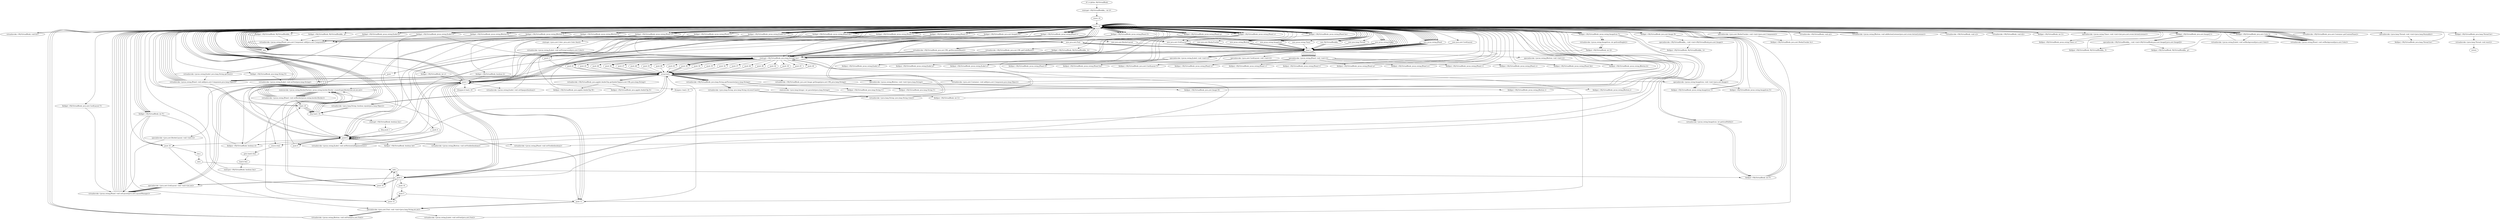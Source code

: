 digraph "" {
    "r0 := @this: MyVirtualBook"
    "staticget <MyVirtualBook$a_: int d>"
    "r0 := @this: MyVirtualBook"->"staticget <MyVirtualBook$a_: int d>";
    "store.i i0"
    "staticget <MyVirtualBook$a_: int d>"->"store.i i0";
    "load.r r0"
    "store.i i0"->"load.r r0";
    "virtualinvoke <MyVirtualBook: void b()>"
    "load.r r0"->"virtualinvoke <MyVirtualBook: void b()>";
    "virtualinvoke <MyVirtualBook: void b()>"->"load.r r0";
    "new javax.swing.JLabel"
    "load.r r0"->"new javax.swing.JLabel";
    "dup1.r"
    "new javax.swing.JLabel"->"dup1.r";
    "specialinvoke <javax.swing.JLabel: void <init>()>"
    "dup1.r"->"specialinvoke <javax.swing.JLabel: void <init>()>";
    "fieldput <MyVirtualBook: javax.swing.JLabel o>"
    "specialinvoke <javax.swing.JLabel: void <init>()>"->"fieldput <MyVirtualBook: javax.swing.JLabel o>";
    "fieldput <MyVirtualBook: javax.swing.JLabel o>"->"load.r r0";
    "fieldget <MyVirtualBook: javax.swing.JLabel o>"
    "load.r r0"->"fieldget <MyVirtualBook: javax.swing.JLabel o>";
    "push 4"
    "fieldget <MyVirtualBook: javax.swing.JLabel o>"->"push 4";
    "virtualinvoke <javax.swing.JLabel: void setHorizontalAlignment(int)>"
    "push 4"->"virtualinvoke <javax.swing.JLabel: void setHorizontalAlignment(int)>";
    "virtualinvoke <javax.swing.JLabel: void setHorizontalAlignment(int)>"->"load.r r0";
    "load.r r0"->"fieldget <MyVirtualBook: javax.swing.JLabel o>";
    "staticget <MyVirtualBook: java.lang.String[] bn>"
    "fieldget <MyVirtualBook: javax.swing.JLabel o>"->"staticget <MyVirtualBook: java.lang.String[] bn>";
    "push 33"
    "staticget <MyVirtualBook: java.lang.String[] bn>"->"push 33";
    "arrayread.r"
    "push 33"->"arrayread.r";
    "virtualinvoke <javax.swing.JLabel: void setText(java.lang.String)>"
    "arrayread.r"->"virtualinvoke <javax.swing.JLabel: void setText(java.lang.String)>";
    "virtualinvoke <javax.swing.JLabel: void setText(java.lang.String)>"->"load.r r0";
    "load.r r0"->"new javax.swing.JLabel";
    "new javax.swing.JLabel"->"dup1.r";
    "dup1.r"->"specialinvoke <javax.swing.JLabel: void <init>()>";
    "fieldput <MyVirtualBook: javax.swing.JLabel p>"
    "specialinvoke <javax.swing.JLabel: void <init>()>"->"fieldput <MyVirtualBook: javax.swing.JLabel p>";
    "fieldput <MyVirtualBook: javax.swing.JLabel p>"->"load.r r0";
    "fieldget <MyVirtualBook: javax.swing.JLabel p>"
    "load.r r0"->"fieldget <MyVirtualBook: javax.swing.JLabel p>";
    "fieldget <MyVirtualBook: javax.swing.JLabel p>"->"load.r r0";
    "fieldget <MyVirtualBook: java.lang.String O>"
    "load.r r0"->"fieldget <MyVirtualBook: java.lang.String O>";
    "fieldget <MyVirtualBook: java.lang.String O>"->"virtualinvoke <javax.swing.JLabel: void setText(java.lang.String)>";
    "virtualinvoke <javax.swing.JLabel: void setText(java.lang.String)>"->"load.r r0";
    "new javax.swing.JPanel"
    "load.r r0"->"new javax.swing.JPanel";
    "new javax.swing.JPanel"->"dup1.r";
    "specialinvoke <javax.swing.JPanel: void <init>()>"
    "dup1.r"->"specialinvoke <javax.swing.JPanel: void <init>()>";
    "fieldput <MyVirtualBook: javax.swing.JPanel Z>"
    "specialinvoke <javax.swing.JPanel: void <init>()>"->"fieldput <MyVirtualBook: javax.swing.JPanel Z>";
    "fieldput <MyVirtualBook: javax.swing.JPanel Z>"->"load.r r0";
    "new java.awt.CardLayout"
    "load.r r0"->"new java.awt.CardLayout";
    "new java.awt.CardLayout"->"dup1.r";
    "specialinvoke <java.awt.CardLayout: void <init>()>"
    "dup1.r"->"specialinvoke <java.awt.CardLayout: void <init>()>";
    "fieldput <MyVirtualBook: java.awt.CardLayout Y>"
    "specialinvoke <java.awt.CardLayout: void <init>()>"->"fieldput <MyVirtualBook: java.awt.CardLayout Y>";
    "fieldput <MyVirtualBook: java.awt.CardLayout Y>"->"load.r r0";
    "fieldget <MyVirtualBook: javax.swing.JPanel Z>"
    "load.r r0"->"fieldget <MyVirtualBook: javax.swing.JPanel Z>";
    "fieldget <MyVirtualBook: javax.swing.JPanel Z>"->"load.r r0";
    "fieldget <MyVirtualBook: java.awt.CardLayout Y>"
    "load.r r0"->"fieldget <MyVirtualBook: java.awt.CardLayout Y>";
    "virtualinvoke <javax.swing.JPanel: void setLayout(java.awt.LayoutManager)>"
    "fieldget <MyVirtualBook: java.awt.CardLayout Y>"->"virtualinvoke <javax.swing.JPanel: void setLayout(java.awt.LayoutManager)>";
    "virtualinvoke <javax.swing.JPanel: void setLayout(java.awt.LayoutManager)>"->"load.r r0";
    "load.r r0"->"new javax.swing.JPanel";
    "new javax.swing.JPanel"->"dup1.r";
    "dup1.r"->"specialinvoke <javax.swing.JPanel: void <init>()>";
    "fieldput <MyVirtualBook: javax.swing.JPanel ba>"
    "specialinvoke <javax.swing.JPanel: void <init>()>"->"fieldput <MyVirtualBook: javax.swing.JPanel ba>";
    "fieldput <MyVirtualBook: javax.swing.JPanel ba>"->"load.r r0";
    "fieldget <MyVirtualBook: javax.swing.JPanel ba>"
    "load.r r0"->"fieldget <MyVirtualBook: javax.swing.JPanel ba>";
    "new java.awt.GridLayout"
    "fieldget <MyVirtualBook: javax.swing.JPanel ba>"->"new java.awt.GridLayout";
    "new java.awt.GridLayout"->"dup1.r";
    "push 1"
    "dup1.r"->"push 1";
    "push 2"
    "push 1"->"push 2";
    "specialinvoke <java.awt.GridLayout: void <init>(int,int)>"
    "push 2"->"specialinvoke <java.awt.GridLayout: void <init>(int,int)>";
    "specialinvoke <java.awt.GridLayout: void <init>(int,int)>"->"virtualinvoke <javax.swing.JPanel: void setLayout(java.awt.LayoutManager)>";
    "virtualinvoke <javax.swing.JPanel: void setLayout(java.awt.LayoutManager)>"->"load.r r0";
    "load.r r0"->"fieldget <MyVirtualBook: javax.swing.JPanel ba>";
    "fieldget <MyVirtualBook: javax.swing.JPanel ba>"->"load.r r0";
    "load.r r0"->"fieldget <MyVirtualBook: javax.swing.JLabel o>";
    "virtualinvoke <javax.swing.JPanel: java.awt.Component add(java.awt.Component)>"
    "fieldget <MyVirtualBook: javax.swing.JLabel o>"->"virtualinvoke <javax.swing.JPanel: java.awt.Component add(java.awt.Component)>";
    "pop"
    "virtualinvoke <javax.swing.JPanel: java.awt.Component add(java.awt.Component)>"->"pop";
    "pop"->"load.r r0";
    "load.r r0"->"fieldget <MyVirtualBook: javax.swing.JPanel ba>";
    "fieldget <MyVirtualBook: javax.swing.JPanel ba>"->"load.r r0";
    "load.r r0"->"fieldget <MyVirtualBook: javax.swing.JLabel p>";
    "fieldget <MyVirtualBook: javax.swing.JLabel p>"->"virtualinvoke <javax.swing.JPanel: java.awt.Component add(java.awt.Component)>";
    "virtualinvoke <javax.swing.JPanel: java.awt.Component add(java.awt.Component)>"->"pop";
    "pop"->"load.r r0";
    "load.r r0"->"fieldget <MyVirtualBook: javax.swing.JPanel Z>";
    "fieldget <MyVirtualBook: javax.swing.JPanel Z>"->"load.r r0";
    "load.r r0"->"fieldget <MyVirtualBook: javax.swing.JPanel ba>";
    "fieldget <MyVirtualBook: javax.swing.JPanel ba>"->"load.r r0";
    "load.r r0"->"fieldget <MyVirtualBook: javax.swing.JLabel o>";
    "virtualinvoke <javax.swing.JLabel: java.lang.String getText()>"
    "fieldget <MyVirtualBook: javax.swing.JLabel o>"->"virtualinvoke <javax.swing.JLabel: java.lang.String getText()>";
    "virtualinvoke <javax.swing.JPanel: void add(java.awt.Component,java.lang.Object)>"
    "virtualinvoke <javax.swing.JLabel: java.lang.String getText()>"->"virtualinvoke <javax.swing.JPanel: void add(java.awt.Component,java.lang.Object)>";
    "virtualinvoke <javax.swing.JPanel: void add(java.awt.Component,java.lang.Object)>"->"load.r r0";
    "load.r r0"->"load.r r0";
    "load.r r0"->"load.r r0";
    "virtualinvoke <MyVirtualBook: java.net.URL getDocumentBase()>"
    "load.r r0"->"virtualinvoke <MyVirtualBook: java.net.URL getDocumentBase()>";
    "virtualinvoke <MyVirtualBook: java.net.URL getDocumentBase()>"->"staticget <MyVirtualBook: java.lang.String[] bn>";
    "push 49"
    "staticget <MyVirtualBook: java.lang.String[] bn>"->"push 49";
    "push 49"->"arrayread.r";
    "virtualinvoke <MyVirtualBook: java.applet.AudioClip getAudioClip(java.net.URL,java.lang.String)>"
    "arrayread.r"->"virtualinvoke <MyVirtualBook: java.applet.AudioClip getAudioClip(java.net.URL,java.lang.String)>";
    "fieldput <MyVirtualBook: java.applet.AudioClip W>"
    "virtualinvoke <MyVirtualBook: java.applet.AudioClip getAudioClip(java.net.URL,java.lang.String)>"->"fieldput <MyVirtualBook: java.applet.AudioClip W>";
    "fieldput <MyVirtualBook: java.applet.AudioClip W>"->"load.r r0";
    "load.r r0"->"load.r r0";
    "load.r r0"->"load.r r0";
    "load.r r0"->"virtualinvoke <MyVirtualBook: java.net.URL getDocumentBase()>";
    "virtualinvoke <MyVirtualBook: java.net.URL getDocumentBase()>"->"staticget <MyVirtualBook: java.lang.String[] bn>";
    "push 43"
    "staticget <MyVirtualBook: java.lang.String[] bn>"->"push 43";
    "push 43"->"arrayread.r";
    "arrayread.r"->"virtualinvoke <MyVirtualBook: java.applet.AudioClip getAudioClip(java.net.URL,java.lang.String)>";
    "fieldput <MyVirtualBook: java.applet.AudioClip X>"
    "virtualinvoke <MyVirtualBook: java.applet.AudioClip getAudioClip(java.net.URL,java.lang.String)>"->"fieldput <MyVirtualBook: java.applet.AudioClip X>";
    "fieldput <MyVirtualBook: java.applet.AudioClip X>"->"load.r r0";
    "new java.awt.MediaTracker"
    "load.r r0"->"new java.awt.MediaTracker";
    "new java.awt.MediaTracker"->"dup1.r";
    "dup1.r"->"load.r r0";
    "specialinvoke <java.awt.MediaTracker: void <init>(java.awt.Component)>"
    "load.r r0"->"specialinvoke <java.awt.MediaTracker: void <init>(java.awt.Component)>";
    "fieldput <MyVirtualBook: java.awt.MediaTracker bc>"
    "specialinvoke <java.awt.MediaTracker: void <init>(java.awt.Component)>"->"fieldput <MyVirtualBook: java.awt.MediaTracker bc>";
    "fieldput <MyVirtualBook: java.awt.MediaTracker bc>"->"load.r r0";
    "virtualinvoke <MyVirtualBook: void a()>"
    "load.r r0"->"virtualinvoke <MyVirtualBook: void a()>";
    "virtualinvoke <MyVirtualBook: void a()>"->"load.r r0";
    "new javax.swing.JButton"
    "load.r r0"->"new javax.swing.JButton";
    "new javax.swing.JButton"->"dup1.r";
    "specialinvoke <javax.swing.JButton: void <init>()>"
    "dup1.r"->"specialinvoke <javax.swing.JButton: void <init>()>";
    "fieldput <MyVirtualBook: javax.swing.JButton k>"
    "specialinvoke <javax.swing.JButton: void <init>()>"->"fieldput <MyVirtualBook: javax.swing.JButton k>";
    "fieldput <MyVirtualBook: javax.swing.JButton k>"->"load.r r0";
    "fieldget <MyVirtualBook: javax.swing.JButton k>"
    "load.r r0"->"fieldget <MyVirtualBook: javax.swing.JButton k>";
    "new java.awt.Font"
    "fieldget <MyVirtualBook: javax.swing.JButton k>"->"new java.awt.Font";
    "new java.awt.Font"->"dup1.r";
    "dup1.r"->"staticget <MyVirtualBook: java.lang.String[] bn>";
    "push 39"
    "staticget <MyVirtualBook: java.lang.String[] bn>"->"push 39";
    "push 39"->"arrayread.r";
    "arrayread.r"->"push 1";
    "push 11"
    "push 1"->"push 11";
    "specialinvoke <java.awt.Font: void <init>(java.lang.String,int,int)>"
    "push 11"->"specialinvoke <java.awt.Font: void <init>(java.lang.String,int,int)>";
    "virtualinvoke <javax.swing.JButton: void setFont(java.awt.Font)>"
    "specialinvoke <java.awt.Font: void <init>(java.lang.String,int,int)>"->"virtualinvoke <javax.swing.JButton: void setFont(java.awt.Font)>";
    "virtualinvoke <javax.swing.JButton: void setFont(java.awt.Font)>"->"load.r r0";
    "load.r r0"->"fieldget <MyVirtualBook: javax.swing.JButton k>";
    "fieldget <MyVirtualBook: javax.swing.JButton k>"->"load.r r0";
    "virtualinvoke <javax.swing.JButton: void addActionListener(java.awt.event.ActionListener)>"
    "load.r r0"->"virtualinvoke <javax.swing.JButton: void addActionListener(java.awt.event.ActionListener)>";
    "virtualinvoke <javax.swing.JButton: void addActionListener(java.awt.event.ActionListener)>"->"load.r r0";
    "virtualinvoke <MyVirtualBook: void c()>"
    "load.r r0"->"virtualinvoke <MyVirtualBook: void c()>";
    "virtualinvoke <MyVirtualBook: void c()>"->"load.r r0";
    "virtualinvoke <MyVirtualBook: void d()>"
    "load.r r0"->"virtualinvoke <MyVirtualBook: void d()>";
    "virtualinvoke <MyVirtualBook: void d()>"->"load.r r0";
    "push 0"
    "load.r r0"->"push 0";
    "fieldput <MyVirtualBook: boolean bd>"
    "push 0"->"fieldput <MyVirtualBook: boolean bd>";
    "fieldput <MyVirtualBook: boolean bd>"->"load.r r0";
    "fieldget <MyVirtualBook: boolean b>"
    "load.r r0"->"fieldget <MyVirtualBook: boolean b>";
    "fieldget <MyVirtualBook: boolean b>"->"push 1";
    "ifcmpne.b load.r r0"
    "push 1"->"ifcmpne.b load.r r0";
    "ifcmpne.b load.r r0"->"load.r r0";
    "new javax.swing.ImageIcon"
    "load.r r0"->"new javax.swing.ImageIcon";
    "new javax.swing.ImageIcon"->"dup1.r";
    "dup1.r"->"load.r r0";
    "fieldget <MyVirtualBook: java.awt.Image[] H>"
    "load.r r0"->"fieldget <MyVirtualBook: java.awt.Image[] H>";
    "push 3"
    "fieldget <MyVirtualBook: java.awt.Image[] H>"->"push 3";
    "push 3"->"arrayread.r";
    "specialinvoke <javax.swing.ImageIcon: void <init>(java.awt.Image)>"
    "arrayread.r"->"specialinvoke <javax.swing.ImageIcon: void <init>(java.awt.Image)>";
    "fieldput <MyVirtualBook: javax.swing.ImageIcon T>"
    "specialinvoke <javax.swing.ImageIcon: void <init>(java.awt.Image)>"->"fieldput <MyVirtualBook: javax.swing.ImageIcon T>";
    "fieldput <MyVirtualBook: javax.swing.ImageIcon T>"->"load.r r0";
    "load.r r0"->"load.r r0";
    "fieldget <MyVirtualBook: javax.swing.ImageIcon T>"
    "load.r r0"->"fieldget <MyVirtualBook: javax.swing.ImageIcon T>";
    "virtualinvoke <javax.swing.ImageIcon: int getIconWidth()>"
    "fieldget <MyVirtualBook: javax.swing.ImageIcon T>"->"virtualinvoke <javax.swing.ImageIcon: int getIconWidth()>";
    "fieldput <MyVirtualBook: int P>"
    "virtualinvoke <javax.swing.ImageIcon: int getIconWidth()>"->"fieldput <MyVirtualBook: int P>";
    "fieldput <MyVirtualBook: int P>"->"load.r r0";
    "load.r r0"->"load.r r0";
    "load.r r0"->"fieldget <MyVirtualBook: javax.swing.ImageIcon T>";
    "virtualinvoke <javax.swing.ImageIcon: int getIconHeight()>"
    "fieldget <MyVirtualBook: javax.swing.ImageIcon T>"->"virtualinvoke <javax.swing.ImageIcon: int getIconHeight()>";
    "fieldput <MyVirtualBook: int Q>"
    "virtualinvoke <javax.swing.ImageIcon: int getIconHeight()>"->"fieldput <MyVirtualBook: int Q>";
    "load.i i0"
    "fieldput <MyVirtualBook: int Q>"->"load.i i0";
    "ifeq load.r r0"
    "load.i i0"->"ifeq load.r r0";
    "staticget <MyVirtualBook: boolean bm>"
    "ifeq load.r r0"->"staticget <MyVirtualBook: boolean bm>";
    "ifeq push 1"
    "staticget <MyVirtualBook: boolean bm>"->"ifeq push 1";
    "ifeq push 1"->"push 0";
    "store.b $z2"
    "push 0"->"store.b $z2";
    "goto load.b $z2"
    "store.b $z2"->"goto load.b $z2";
    "load.b $z2"
    "goto load.b $z2"->"load.b $z2";
    "staticput <MyVirtualBook: boolean bm>"
    "load.b $z2"->"staticput <MyVirtualBook: boolean bm>";
    "staticput <MyVirtualBook: boolean bm>"->"load.r r0";
    "load.r r0"->"new javax.swing.ImageIcon";
    "new javax.swing.ImageIcon"->"dup1.r";
    "dup1.r"->"load.r r0";
    "load.r r0"->"fieldget <MyVirtualBook: java.awt.Image[] H>";
    "fieldget <MyVirtualBook: java.awt.Image[] H>"->"push 1";
    "push 1"->"arrayread.r";
    "arrayread.r"->"specialinvoke <javax.swing.ImageIcon: void <init>(java.awt.Image)>";
    "specialinvoke <javax.swing.ImageIcon: void <init>(java.awt.Image)>"->"fieldput <MyVirtualBook: javax.swing.ImageIcon T>";
    "fieldput <MyVirtualBook: javax.swing.ImageIcon T>"->"load.r r0";
    "load.r r0"->"load.r r0";
    "load.r r0"->"fieldget <MyVirtualBook: javax.swing.ImageIcon T>";
    "fieldget <MyVirtualBook: javax.swing.ImageIcon T>"->"virtualinvoke <javax.swing.ImageIcon: int getIconWidth()>";
    "virtualinvoke <javax.swing.ImageIcon: int getIconWidth()>"->"fieldput <MyVirtualBook: int P>";
    "fieldput <MyVirtualBook: int P>"->"load.r r0";
    "load.r r0"->"load.r r0";
    "load.r r0"->"fieldget <MyVirtualBook: javax.swing.ImageIcon T>";
    "fieldget <MyVirtualBook: javax.swing.ImageIcon T>"->"virtualinvoke <javax.swing.ImageIcon: int getIconHeight()>";
    "virtualinvoke <javax.swing.ImageIcon: int getIconHeight()>"->"fieldput <MyVirtualBook: int Q>";
    "fieldput <MyVirtualBook: int Q>"->"load.r r0";
    "load.r r0"->"load.r r0";
    "fieldget <MyVirtualBook: int P>"
    "load.r r0"->"fieldget <MyVirtualBook: int P>";
    "push 10"
    "fieldget <MyVirtualBook: int P>"->"push 10";
    "push 10"->"load.r r0";
    "load.r r0"->"fieldget <MyVirtualBook: int P>";
    "fieldget <MyVirtualBook: int P>"->"push 10";
    "rem.i"
    "push 10"->"rem.i";
    "sub.i"
    "rem.i"->"sub.i";
    "add.i"
    "sub.i"->"add.i";
    "add.i"->"fieldput <MyVirtualBook: int P>";
    "fieldput <MyVirtualBook: int P>"->"load.r r0";
    "load.r r0"->"load.r r0";
    "load.r r0"->"load.r r0";
    "virtualinvoke <MyVirtualBook: java.net.URL getCodeBase()>"
    "load.r r0"->"virtualinvoke <MyVirtualBook: java.net.URL getCodeBase()>";
    "virtualinvoke <MyVirtualBook: java.net.URL getCodeBase()>"->"staticget <MyVirtualBook: java.lang.String[] bn>";
    "push 34"
    "staticget <MyVirtualBook: java.lang.String[] bn>"->"push 34";
    "push 34"->"arrayread.r";
    "virtualinvoke <MyVirtualBook: java.awt.Image getImage(java.net.URL,java.lang.String)>"
    "arrayread.r"->"virtualinvoke <MyVirtualBook: java.awt.Image getImage(java.net.URL,java.lang.String)>";
    "fieldput <MyVirtualBook: java.awt.Image R>"
    "virtualinvoke <MyVirtualBook: java.awt.Image getImage(java.net.URL,java.lang.String)>"->"fieldput <MyVirtualBook: java.awt.Image R>";
    "fieldput <MyVirtualBook: java.awt.Image R>"->"load.r r0";
    "load.r r0"->"new javax.swing.ImageIcon";
    "new javax.swing.ImageIcon"->"dup1.r";
    "dup1.r"->"load.r r0";
    "fieldget <MyVirtualBook: java.awt.Image R>"
    "load.r r0"->"fieldget <MyVirtualBook: java.awt.Image R>";
    "fieldget <MyVirtualBook: java.awt.Image R>"->"specialinvoke <javax.swing.ImageIcon: void <init>(java.awt.Image)>";
    "fieldput <MyVirtualBook: javax.swing.ImageIcon S>"
    "specialinvoke <javax.swing.ImageIcon: void <init>(java.awt.Image)>"->"fieldput <MyVirtualBook: javax.swing.ImageIcon S>";
    "fieldput <MyVirtualBook: javax.swing.ImageIcon S>"->"load.r r0";
    "load.r r0"->"load.r r0";
    "load.r r0"->"staticget <MyVirtualBook: java.lang.String[] bn>";
    "push 35"
    "staticget <MyVirtualBook: java.lang.String[] bn>"->"push 35";
    "push 35"->"arrayread.r";
    "virtualinvoke <MyVirtualBook: java.lang.String getParameter(java.lang.String)>"
    "arrayread.r"->"virtualinvoke <MyVirtualBook: java.lang.String getParameter(java.lang.String)>";
    "staticinvoke <java.lang.Integer: int parseInt(java.lang.String)>"
    "virtualinvoke <MyVirtualBook: java.lang.String getParameter(java.lang.String)>"->"staticinvoke <java.lang.Integer: int parseInt(java.lang.String)>";
    "fieldput <MyVirtualBook: int G>"
    "staticinvoke <java.lang.Integer: int parseInt(java.lang.String)>"->"fieldput <MyVirtualBook: int G>";
    "fieldput <MyVirtualBook: int G>"->"load.r r0";
    "new javax.swing.Timer"
    "load.r r0"->"new javax.swing.Timer";
    "new javax.swing.Timer"->"dup1.r";
    "dup1.r"->"load.r r0";
    "fieldget <MyVirtualBook: int G>"
    "load.r r0"->"fieldget <MyVirtualBook: int G>";
    "fieldget <MyVirtualBook: int G>"->"load.r r0";
    "specialinvoke <javax.swing.Timer: void <init>(int,java.awt.event.ActionListener)>"
    "load.r r0"->"specialinvoke <javax.swing.Timer: void <init>(int,java.awt.event.ActionListener)>";
    "fieldput <MyVirtualBook: javax.swing.Timer e>"
    "specialinvoke <javax.swing.Timer: void <init>(int,java.awt.event.ActionListener)>"->"fieldput <MyVirtualBook: javax.swing.Timer e>";
    "fieldput <MyVirtualBook: javax.swing.Timer e>"->"load.r r0";
    "load.r r0"->"staticget <MyVirtualBook: java.lang.String[] bn>";
    "push 32"
    "staticget <MyVirtualBook: java.lang.String[] bn>"->"push 32";
    "push 32"->"arrayread.r";
    "arrayread.r"->"virtualinvoke <MyVirtualBook: java.lang.String getParameter(java.lang.String)>";
    "virtualinvoke <java.lang.String: java.lang.String toLowerCase()>"
    "virtualinvoke <MyVirtualBook: java.lang.String getParameter(java.lang.String)>"->"virtualinvoke <java.lang.String: java.lang.String toLowerCase()>";
    "virtualinvoke <java.lang.String: java.lang.String trim()>"
    "virtualinvoke <java.lang.String: java.lang.String toLowerCase()>"->"virtualinvoke <java.lang.String: java.lang.String trim()>";
    "virtualinvoke <java.lang.String: java.lang.String trim()>"->"staticget <MyVirtualBook: java.lang.String[] bn>";
    "push 37"
    "staticget <MyVirtualBook: java.lang.String[] bn>"->"push 37";
    "push 37"->"arrayread.r";
    "virtualinvoke <java.lang.String: boolean equals(java.lang.Object)>"
    "arrayread.r"->"virtualinvoke <java.lang.String: boolean equals(java.lang.Object)>";
    "virtualinvoke <java.lang.String: boolean equals(java.lang.Object)>"->"ifeq load.r r0";
    "ifeq load.r r0"->"load.r r0";
    "load.r r0"->"push 1";
    "fieldput <MyVirtualBook: boolean d>"
    "push 1"->"fieldput <MyVirtualBook: boolean d>";
    "fieldput <MyVirtualBook: boolean d>"->"load.i i0";
    "load.i i0"->"ifeq load.r r0";
    "ifeq load.r r0"->"load.r r0";
    "load.r r0"->"push 0";
    "push 0"->"fieldput <MyVirtualBook: boolean d>";
    "fieldput <MyVirtualBook: boolean d>"->"load.r r0";
    "new MyVirtualBook$a_"
    "load.r r0"->"new MyVirtualBook$a_";
    "new MyVirtualBook$a_"->"dup1.r";
    "dup1.r"->"load.r r0";
    "load.r r0"->"load.r r0";
    "load.r r0"->"fieldget <MyVirtualBook: java.awt.Image[] H>";
    "fieldget <MyVirtualBook: java.awt.Image[] H>"->"load.r r0";
    "fieldget <MyVirtualBook: java.awt.Image[] I>"
    "load.r r0"->"fieldget <MyVirtualBook: java.awt.Image[] I>";
    "specialinvoke <MyVirtualBook$a_: void <init>(MyVirtualBook,java.awt.Image[],java.awt.Image[])>"
    "fieldget <MyVirtualBook: java.awt.Image[] I>"->"specialinvoke <MyVirtualBook$a_: void <init>(MyVirtualBook,java.awt.Image[],java.awt.Image[])>";
    "fieldput <MyVirtualBook: MyVirtualBook$a_ f>"
    "specialinvoke <MyVirtualBook$a_: void <init>(MyVirtualBook,java.awt.Image[],java.awt.Image[])>"->"fieldput <MyVirtualBook: MyVirtualBook$a_ f>";
    "fieldput <MyVirtualBook: MyVirtualBook$a_ f>"->"load.r r0";
    "load.r r0"->"new MyVirtualBook$a_";
    "new MyVirtualBook$a_"->"dup1.r";
    "dup1.r"->"load.r r0";
    "load.r r0"->"load.r r0";
    "load.r r0"->"fieldget <MyVirtualBook: java.awt.Image[] H>";
    "fieldget <MyVirtualBook: java.awt.Image[] H>"->"load.r r0";
    "load.r r0"->"fieldget <MyVirtualBook: java.awt.Image[] I>";
    "fieldget <MyVirtualBook: java.awt.Image[] I>"->"specialinvoke <MyVirtualBook$a_: void <init>(MyVirtualBook,java.awt.Image[],java.awt.Image[])>";
    "fieldput <MyVirtualBook: MyVirtualBook$a_ g>"
    "specialinvoke <MyVirtualBook$a_: void <init>(MyVirtualBook,java.awt.Image[],java.awt.Image[])>"->"fieldput <MyVirtualBook: MyVirtualBook$a_ g>";
    "fieldput <MyVirtualBook: MyVirtualBook$a_ g>"->"load.r r0";
    "load.r r0"->"new MyVirtualBook$a_";
    "new MyVirtualBook$a_"->"dup1.r";
    "dup1.r"->"load.r r0";
    "load.r r0"->"load.r r0";
    "load.r r0"->"fieldget <MyVirtualBook: java.awt.Image R>";
    "specialinvoke <MyVirtualBook$a_: void <init>(MyVirtualBook,java.awt.Image)>"
    "fieldget <MyVirtualBook: java.awt.Image R>"->"specialinvoke <MyVirtualBook$a_: void <init>(MyVirtualBook,java.awt.Image)>";
    "fieldput <MyVirtualBook: MyVirtualBook$a_ h>"
    "specialinvoke <MyVirtualBook$a_: void <init>(MyVirtualBook,java.awt.Image)>"->"fieldput <MyVirtualBook: MyVirtualBook$a_ h>";
    "fieldput <MyVirtualBook: MyVirtualBook$a_ h>"->"load.r r0";
    "load.r r0"->"new javax.swing.JButton";
    "new javax.swing.JButton"->"dup1.r";
    "dup1.r"->"staticget <MyVirtualBook: java.lang.String[] bn>";
    "push 44"
    "staticget <MyVirtualBook: java.lang.String[] bn>"->"push 44";
    "push 44"->"arrayread.r";
    "specialinvoke <javax.swing.JButton: void <init>(java.lang.String)>"
    "arrayread.r"->"specialinvoke <javax.swing.JButton: void <init>(java.lang.String)>";
    "fieldput <MyVirtualBook: javax.swing.JButton i>"
    "specialinvoke <javax.swing.JButton: void <init>(java.lang.String)>"->"fieldput <MyVirtualBook: javax.swing.JButton i>";
    "fieldput <MyVirtualBook: javax.swing.JButton i>"->"load.r r0";
    "fieldget <MyVirtualBook: javax.swing.JButton i>"
    "load.r r0"->"fieldget <MyVirtualBook: javax.swing.JButton i>";
    "fieldget <MyVirtualBook: javax.swing.JButton i>"->"new java.awt.Font";
    "new java.awt.Font"->"dup1.r";
    "dup1.r"->"staticget <MyVirtualBook: java.lang.String[] bn>";
    "staticget <MyVirtualBook: java.lang.String[] bn>"->"push 39";
    "push 39"->"arrayread.r";
    "arrayread.r"->"push 1";
    "push 1"->"push 11";
    "push 11"->"specialinvoke <java.awt.Font: void <init>(java.lang.String,int,int)>";
    "specialinvoke <java.awt.Font: void <init>(java.lang.String,int,int)>"->"virtualinvoke <javax.swing.JButton: void setFont(java.awt.Font)>";
    "virtualinvoke <javax.swing.JButton: void setFont(java.awt.Font)>"->"load.r r0";
    "load.r r0"->"fieldget <MyVirtualBook: javax.swing.JButton i>";
    "fieldget <MyVirtualBook: javax.swing.JButton i>"->"push 0";
    "virtualinvoke <javax.swing.JButton: void setVisible(boolean)>"
    "push 0"->"virtualinvoke <javax.swing.JButton: void setVisible(boolean)>";
    "virtualinvoke <javax.swing.JButton: void setVisible(boolean)>"->"load.r r0";
    "load.r r0"->"fieldget <MyVirtualBook: javax.swing.JButton i>";
    "fieldget <MyVirtualBook: javax.swing.JButton i>"->"load.r r0";
    "load.r r0"->"virtualinvoke <javax.swing.JButton: void addActionListener(java.awt.event.ActionListener)>";
    "virtualinvoke <javax.swing.JButton: void addActionListener(java.awt.event.ActionListener)>"->"load.r r0";
    "load.r r0"->"new javax.swing.JButton";
    "new javax.swing.JButton"->"dup1.r";
    "dup1.r"->"staticget <MyVirtualBook: java.lang.String[] bn>";
    "staticget <MyVirtualBook: java.lang.String[] bn>"->"push 11";
    "push 11"->"arrayread.r";
    "arrayread.r"->"specialinvoke <javax.swing.JButton: void <init>(java.lang.String)>";
    "fieldput <MyVirtualBook: javax.swing.JButton j>"
    "specialinvoke <javax.swing.JButton: void <init>(java.lang.String)>"->"fieldput <MyVirtualBook: javax.swing.JButton j>";
    "fieldput <MyVirtualBook: javax.swing.JButton j>"->"load.r r0";
    "fieldget <MyVirtualBook: javax.swing.JButton j>"
    "load.r r0"->"fieldget <MyVirtualBook: javax.swing.JButton j>";
    "fieldget <MyVirtualBook: javax.swing.JButton j>"->"new java.awt.Font";
    "new java.awt.Font"->"dup1.r";
    "dup1.r"->"staticget <MyVirtualBook: java.lang.String[] bn>";
    "staticget <MyVirtualBook: java.lang.String[] bn>"->"push 39";
    "push 39"->"arrayread.r";
    "arrayread.r"->"push 1";
    "push 1"->"push 11";
    "push 11"->"specialinvoke <java.awt.Font: void <init>(java.lang.String,int,int)>";
    "specialinvoke <java.awt.Font: void <init>(java.lang.String,int,int)>"->"virtualinvoke <javax.swing.JButton: void setFont(java.awt.Font)>";
    "virtualinvoke <javax.swing.JButton: void setFont(java.awt.Font)>"->"load.r r0";
    "load.r r0"->"fieldget <MyVirtualBook: javax.swing.JButton j>";
    "fieldget <MyVirtualBook: javax.swing.JButton j>"->"load.r r0";
    "load.r r0"->"virtualinvoke <javax.swing.JButton: void addActionListener(java.awt.event.ActionListener)>";
    "virtualinvoke <javax.swing.JButton: void addActionListener(java.awt.event.ActionListener)>"->"load.r r0";
    "load.r r0"->"new javax.swing.JLabel";
    "new javax.swing.JLabel"->"dup1.r";
    "dup1.r"->"specialinvoke <javax.swing.JLabel: void <init>()>";
    "fieldput <MyVirtualBook: javax.swing.JLabel n>"
    "specialinvoke <javax.swing.JLabel: void <init>()>"->"fieldput <MyVirtualBook: javax.swing.JLabel n>";
    "fieldput <MyVirtualBook: javax.swing.JLabel n>"->"load.r r0";
    "fieldget <MyVirtualBook: javax.swing.JLabel n>"
    "load.r r0"->"fieldget <MyVirtualBook: javax.swing.JLabel n>";
    "fieldget <MyVirtualBook: javax.swing.JLabel n>"->"staticget <MyVirtualBook: java.lang.String[] bn>";
    "push 38"
    "staticget <MyVirtualBook: java.lang.String[] bn>"->"push 38";
    "push 38"->"arrayread.r";
    "arrayread.r"->"virtualinvoke <javax.swing.JLabel: void setText(java.lang.String)>";
    "virtualinvoke <javax.swing.JLabel: void setText(java.lang.String)>"->"load.r r0";
    "load.r r0"->"fieldget <MyVirtualBook: javax.swing.JLabel n>";
    "staticget <java.awt.Color: java.awt.Color black>"
    "fieldget <MyVirtualBook: javax.swing.JLabel n>"->"staticget <java.awt.Color: java.awt.Color black>";
    "virtualinvoke <javax.swing.JLabel: void setForeground(java.awt.Color)>"
    "staticget <java.awt.Color: java.awt.Color black>"->"virtualinvoke <javax.swing.JLabel: void setForeground(java.awt.Color)>";
    "virtualinvoke <javax.swing.JLabel: void setForeground(java.awt.Color)>"->"load.r r0";
    "load.r r0"->"fieldget <MyVirtualBook: javax.swing.JLabel n>";
    "fieldget <MyVirtualBook: javax.swing.JLabel n>"->"load.r r0";
    "fieldget <MyVirtualBook: java.awt.Color J>"
    "load.r r0"->"fieldget <MyVirtualBook: java.awt.Color J>";
    "virtualinvoke <javax.swing.JLabel: void setBackground(java.awt.Color)>"
    "fieldget <MyVirtualBook: java.awt.Color J>"->"virtualinvoke <javax.swing.JLabel: void setBackground(java.awt.Color)>";
    "virtualinvoke <javax.swing.JLabel: void setBackground(java.awt.Color)>"->"load.r r0";
    "load.r r0"->"fieldget <MyVirtualBook: javax.swing.JLabel n>";
    "fieldget <MyVirtualBook: javax.swing.JLabel n>"->"push 1";
    "virtualinvoke <javax.swing.JLabel: void setOpaque(boolean)>"
    "push 1"->"virtualinvoke <javax.swing.JLabel: void setOpaque(boolean)>";
    "virtualinvoke <javax.swing.JLabel: void setOpaque(boolean)>"->"load.r r0";
    "load.r r0"->"fieldget <MyVirtualBook: javax.swing.JLabel n>";
    "fieldget <MyVirtualBook: javax.swing.JLabel n>"->"push 0";
    "push 0"->"virtualinvoke <javax.swing.JLabel: void setHorizontalAlignment(int)>";
    "virtualinvoke <javax.swing.JLabel: void setHorizontalAlignment(int)>"->"load.r r0";
    "load.r r0"->"fieldget <MyVirtualBook: javax.swing.JLabel n>";
    "fieldget <MyVirtualBook: javax.swing.JLabel n>"->"new java.awt.Font";
    "new java.awt.Font"->"dup1.r";
    "dup1.r"->"staticget <MyVirtualBook: java.lang.String[] bn>";
    "push 42"
    "staticget <MyVirtualBook: java.lang.String[] bn>"->"push 42";
    "push 42"->"arrayread.r";
    "arrayread.r"->"push 0";
    "push 0"->"push 10";
    "push 10"->"specialinvoke <java.awt.Font: void <init>(java.lang.String,int,int)>";
    "virtualinvoke <javax.swing.JLabel: void setFont(java.awt.Font)>"
    "specialinvoke <java.awt.Font: void <init>(java.lang.String,int,int)>"->"virtualinvoke <javax.swing.JLabel: void setFont(java.awt.Font)>";
    "virtualinvoke <javax.swing.JLabel: void setFont(java.awt.Font)>"->"load.r r0";
    "load.r r0"->"new javax.swing.JPanel";
    "new javax.swing.JPanel"->"dup1.r";
    "dup1.r"->"specialinvoke <javax.swing.JPanel: void <init>()>";
    "fieldput <MyVirtualBook: javax.swing.JPanel u>"
    "specialinvoke <javax.swing.JPanel: void <init>()>"->"fieldput <MyVirtualBook: javax.swing.JPanel u>";
    "fieldput <MyVirtualBook: javax.swing.JPanel u>"->"load.r r0";
    "fieldget <MyVirtualBook: javax.swing.JPanel u>"
    "load.r r0"->"fieldget <MyVirtualBook: javax.swing.JPanel u>";
    "fieldget <MyVirtualBook: javax.swing.JPanel u>"->"push 0";
    "push 6"
    "push 0"->"push 6";
    "push 6"->"push 0";
    "push 0"->"push 0";
    "staticinvoke <javax.swing.BorderFactory: javax.swing.border.Border createEmptyBorder(int,int,int,int)>"
    "push 0"->"staticinvoke <javax.swing.BorderFactory: javax.swing.border.Border createEmptyBorder(int,int,int,int)>";
    "virtualinvoke <javax.swing.JPanel: void setBorder(javax.swing.border.Border)>"
    "staticinvoke <javax.swing.BorderFactory: javax.swing.border.Border createEmptyBorder(int,int,int,int)>"->"virtualinvoke <javax.swing.JPanel: void setBorder(javax.swing.border.Border)>";
    "virtualinvoke <javax.swing.JPanel: void setBorder(javax.swing.border.Border)>"->"load.r r0";
    "load.r r0"->"fieldget <MyVirtualBook: javax.swing.JPanel u>";
    "fieldget <MyVirtualBook: javax.swing.JPanel u>"->"load.r r0";
    "load.r r0"->"fieldget <MyVirtualBook: java.awt.Color J>";
    "virtualinvoke <javax.swing.JPanel: void setBackground(java.awt.Color)>"
    "fieldget <MyVirtualBook: java.awt.Color J>"->"virtualinvoke <javax.swing.JPanel: void setBackground(java.awt.Color)>";
    "virtualinvoke <javax.swing.JPanel: void setBackground(java.awt.Color)>"->"load.r r0";
    "load.r r0"->"new javax.swing.JPanel";
    "new javax.swing.JPanel"->"dup1.r";
    "dup1.r"->"specialinvoke <javax.swing.JPanel: void <init>()>";
    "fieldput <MyVirtualBook: javax.swing.JPanel v>"
    "specialinvoke <javax.swing.JPanel: void <init>()>"->"fieldput <MyVirtualBook: javax.swing.JPanel v>";
    "fieldput <MyVirtualBook: javax.swing.JPanel v>"->"load.r r0";
    "fieldget <MyVirtualBook: javax.swing.JPanel v>"
    "load.r r0"->"fieldget <MyVirtualBook: javax.swing.JPanel v>";
    "fieldget <MyVirtualBook: javax.swing.JPanel v>"->"push 0";
    "push 0"->"push 0";
    "push 0"->"push 0";
    "push 0"->"push 6";
    "push 6"->"staticinvoke <javax.swing.BorderFactory: javax.swing.border.Border createEmptyBorder(int,int,int,int)>";
    "staticinvoke <javax.swing.BorderFactory: javax.swing.border.Border createEmptyBorder(int,int,int,int)>"->"virtualinvoke <javax.swing.JPanel: void setBorder(javax.swing.border.Border)>";
    "virtualinvoke <javax.swing.JPanel: void setBorder(javax.swing.border.Border)>"->"load.r r0";
    "load.r r0"->"fieldget <MyVirtualBook: javax.swing.JPanel v>";
    "fieldget <MyVirtualBook: javax.swing.JPanel v>"->"load.r r0";
    "load.r r0"->"fieldget <MyVirtualBook: java.awt.Color J>";
    "fieldget <MyVirtualBook: java.awt.Color J>"->"virtualinvoke <javax.swing.JPanel: void setBackground(java.awt.Color)>";
    "virtualinvoke <javax.swing.JPanel: void setBackground(java.awt.Color)>"->"load.r r0";
    "load.r r0"->"new javax.swing.JPanel";
    "new javax.swing.JPanel"->"dup1.r";
    "dup1.r"->"specialinvoke <javax.swing.JPanel: void <init>()>";
    "fieldput <MyVirtualBook: javax.swing.JPanel t>"
    "specialinvoke <javax.swing.JPanel: void <init>()>"->"fieldput <MyVirtualBook: javax.swing.JPanel t>";
    "fieldput <MyVirtualBook: javax.swing.JPanel t>"->"load.r r0";
    "fieldget <MyVirtualBook: javax.swing.JPanel t>"
    "load.r r0"->"fieldget <MyVirtualBook: javax.swing.JPanel t>";
    "fieldget <MyVirtualBook: javax.swing.JPanel t>"->"push 1";
    "push 1"->"load.r r0";
    "load.r r0"->"fieldget <MyVirtualBook: int P>";
    "push 15"
    "fieldget <MyVirtualBook: int P>"->"push 15";
    "push 15"->"add.i";
    "add.i"->"push 2";
    "push 16"
    "push 2"->"push 16";
    "push 16"->"staticinvoke <javax.swing.BorderFactory: javax.swing.border.Border createEmptyBorder(int,int,int,int)>";
    "staticinvoke <javax.swing.BorderFactory: javax.swing.border.Border createEmptyBorder(int,int,int,int)>"->"virtualinvoke <javax.swing.JPanel: void setBorder(javax.swing.border.Border)>";
    "virtualinvoke <javax.swing.JPanel: void setBorder(javax.swing.border.Border)>"->"load.r r0";
    "load.r r0"->"fieldget <MyVirtualBook: javax.swing.JPanel t>";
    "fieldget <MyVirtualBook: javax.swing.JPanel t>"->"load.r r0";
    "load.r r0"->"fieldget <MyVirtualBook: java.awt.Color J>";
    "fieldget <MyVirtualBook: java.awt.Color J>"->"virtualinvoke <javax.swing.JPanel: void setBackground(java.awt.Color)>";
    "virtualinvoke <javax.swing.JPanel: void setBackground(java.awt.Color)>"->"load.r r0";
    "load.r r0"->"fieldget <MyVirtualBook: javax.swing.JPanel t>";
    "fieldget <MyVirtualBook: javax.swing.JPanel t>"->"new java.awt.GridLayout";
    "new java.awt.GridLayout"->"dup1.r";
    "dup1.r"->"push 1";
    "push 1"->"push 1";
    "push 1"->"specialinvoke <java.awt.GridLayout: void <init>(int,int)>";
    "specialinvoke <java.awt.GridLayout: void <init>(int,int)>"->"virtualinvoke <javax.swing.JPanel: void setLayout(java.awt.LayoutManager)>";
    "virtualinvoke <javax.swing.JPanel: void setLayout(java.awt.LayoutManager)>"->"load.r r0";
    "load.r r0"->"fieldget <MyVirtualBook: javax.swing.JPanel t>";
    "fieldget <MyVirtualBook: javax.swing.JPanel t>"->"load.r r0";
    "load.r r0"->"fieldget <MyVirtualBook: javax.swing.JLabel n>";
    "fieldget <MyVirtualBook: javax.swing.JLabel n>"->"virtualinvoke <javax.swing.JPanel: java.awt.Component add(java.awt.Component)>";
    "virtualinvoke <javax.swing.JPanel: java.awt.Component add(java.awt.Component)>"->"pop";
    "pop"->"load.r r0";
    "load.r r0"->"new javax.swing.JPanel";
    "new javax.swing.JPanel"->"dup1.r";
    "dup1.r"->"specialinvoke <javax.swing.JPanel: void <init>()>";
    "fieldput <MyVirtualBook: javax.swing.JPanel q>"
    "specialinvoke <javax.swing.JPanel: void <init>()>"->"fieldput <MyVirtualBook: javax.swing.JPanel q>";
    "fieldput <MyVirtualBook: javax.swing.JPanel q>"->"load.r r0";
    "fieldget <MyVirtualBook: javax.swing.JPanel q>"
    "load.r r0"->"fieldget <MyVirtualBook: javax.swing.JPanel q>";
    "fieldget <MyVirtualBook: javax.swing.JPanel q>"->"new java.awt.GridLayout";
    "new java.awt.GridLayout"->"dup1.r";
    "dup1.r"->"push 1";
    "push 1"->"push 2";
    "push 2"->"specialinvoke <java.awt.GridLayout: void <init>(int,int)>";
    "specialinvoke <java.awt.GridLayout: void <init>(int,int)>"->"virtualinvoke <javax.swing.JPanel: void setLayout(java.awt.LayoutManager)>";
    "virtualinvoke <javax.swing.JPanel: void setLayout(java.awt.LayoutManager)>"->"load.r r0";
    "load.r r0"->"fieldget <MyVirtualBook: javax.swing.JPanel q>";
    "fieldget <MyVirtualBook: javax.swing.JPanel q>"->"load.r r0";
    "fieldget <MyVirtualBook: MyVirtualBook$a_ f>"
    "load.r r0"->"fieldget <MyVirtualBook: MyVirtualBook$a_ f>";
    "fieldget <MyVirtualBook: MyVirtualBook$a_ f>"->"virtualinvoke <javax.swing.JPanel: java.awt.Component add(java.awt.Component)>";
    "virtualinvoke <javax.swing.JPanel: java.awt.Component add(java.awt.Component)>"->"pop";
    "pop"->"load.r r0";
    "load.r r0"->"fieldget <MyVirtualBook: javax.swing.JPanel q>";
    "fieldget <MyVirtualBook: javax.swing.JPanel q>"->"load.r r0";
    "fieldget <MyVirtualBook: MyVirtualBook$a_ g>"
    "load.r r0"->"fieldget <MyVirtualBook: MyVirtualBook$a_ g>";
    "fieldget <MyVirtualBook: MyVirtualBook$a_ g>"->"virtualinvoke <javax.swing.JPanel: java.awt.Component add(java.awt.Component)>";
    "virtualinvoke <javax.swing.JPanel: java.awt.Component add(java.awt.Component)>"->"pop";
    "pop"->"load.r r0";
    "load.r r0"->"new javax.swing.JPanel";
    "new javax.swing.JPanel"->"dup1.r";
    "dup1.r"->"specialinvoke <javax.swing.JPanel: void <init>()>";
    "fieldput <MyVirtualBook: javax.swing.JPanel w>"
    "specialinvoke <javax.swing.JPanel: void <init>()>"->"fieldput <MyVirtualBook: javax.swing.JPanel w>";
    "fieldput <MyVirtualBook: javax.swing.JPanel w>"->"load.r r0";
    "fieldget <MyVirtualBook: javax.swing.JPanel w>"
    "load.r r0"->"fieldget <MyVirtualBook: javax.swing.JPanel w>";
    "fieldget <MyVirtualBook: javax.swing.JPanel w>"->"load.r r0";
    "load.r r0"->"fieldget <MyVirtualBook: java.awt.Color J>";
    "fieldget <MyVirtualBook: java.awt.Color J>"->"virtualinvoke <javax.swing.JPanel: void setBackground(java.awt.Color)>";
    "virtualinvoke <javax.swing.JPanel: void setBackground(java.awt.Color)>"->"load.r r0";
    "load.r r0"->"fieldget <MyVirtualBook: javax.swing.JPanel w>";
    "fieldget <MyVirtualBook: javax.swing.JPanel w>"->"new java.awt.GridLayout";
    "new java.awt.GridLayout"->"dup1.r";
    "dup1.r"->"push 1";
    "push 1"->"push 1";
    "push 1"->"specialinvoke <java.awt.GridLayout: void <init>(int,int)>";
    "specialinvoke <java.awt.GridLayout: void <init>(int,int)>"->"virtualinvoke <javax.swing.JPanel: void setLayout(java.awt.LayoutManager)>";
    "virtualinvoke <javax.swing.JPanel: void setLayout(java.awt.LayoutManager)>"->"load.r r0";
    "load.r r0"->"fieldget <MyVirtualBook: javax.swing.JPanel w>";
    "fieldget <MyVirtualBook: javax.swing.JPanel w>"->"load.r r0";
    "load.r r0"->"fieldget <MyVirtualBook: javax.swing.JButton k>";
    "fieldget <MyVirtualBook: javax.swing.JButton k>"->"virtualinvoke <javax.swing.JPanel: java.awt.Component add(java.awt.Component)>";
    "virtualinvoke <javax.swing.JPanel: java.awt.Component add(java.awt.Component)>"->"pop";
    "pop"->"load.r r0";
    "load.r r0"->"fieldget <MyVirtualBook: javax.swing.JPanel w>";
    "fieldget <MyVirtualBook: javax.swing.JPanel w>"->"push 0";
    "virtualinvoke <javax.swing.JPanel: void setVisible(boolean)>"
    "push 0"->"virtualinvoke <javax.swing.JPanel: void setVisible(boolean)>";
    "virtualinvoke <javax.swing.JPanel: void setVisible(boolean)>"->"load.r r0";
    "load.r r0"->"new javax.swing.JPanel";
    "new javax.swing.JPanel"->"dup1.r";
    "dup1.r"->"specialinvoke <javax.swing.JPanel: void <init>()>";
    "fieldput <MyVirtualBook: javax.swing.JPanel r>"
    "specialinvoke <javax.swing.JPanel: void <init>()>"->"fieldput <MyVirtualBook: javax.swing.JPanel r>";
    "fieldput <MyVirtualBook: javax.swing.JPanel r>"->"load.r r0";
    "fieldget <MyVirtualBook: javax.swing.JPanel r>"
    "load.r r0"->"fieldget <MyVirtualBook: javax.swing.JPanel r>";
    "fieldget <MyVirtualBook: javax.swing.JPanel r>"->"load.r r0";
    "load.r r0"->"fieldget <MyVirtualBook: java.awt.Color J>";
    "fieldget <MyVirtualBook: java.awt.Color J>"->"virtualinvoke <javax.swing.JPanel: void setBackground(java.awt.Color)>";
    "virtualinvoke <javax.swing.JPanel: void setBackground(java.awt.Color)>"->"load.r r0";
    "load.r r0"->"fieldget <MyVirtualBook: javax.swing.JPanel r>";
    "fieldget <MyVirtualBook: javax.swing.JPanel r>"->"new java.awt.GridLayout";
    "new java.awt.GridLayout"->"dup1.r";
    "dup1.r"->"push 1";
    "push 1"->"push 2";
    "push 2"->"specialinvoke <java.awt.GridLayout: void <init>(int,int)>";
    "specialinvoke <java.awt.GridLayout: void <init>(int,int)>"->"virtualinvoke <javax.swing.JPanel: void setLayout(java.awt.LayoutManager)>";
    "virtualinvoke <javax.swing.JPanel: void setLayout(java.awt.LayoutManager)>"->"load.r r0";
    "load.r r0"->"fieldget <MyVirtualBook: javax.swing.JPanel r>";
    "fieldget <MyVirtualBook: javax.swing.JPanel r>"->"load.r r0";
    "load.r r0"->"fieldget <MyVirtualBook: javax.swing.JButton i>";
    "fieldget <MyVirtualBook: javax.swing.JButton i>"->"virtualinvoke <javax.swing.JPanel: java.awt.Component add(java.awt.Component)>";
    "virtualinvoke <javax.swing.JPanel: java.awt.Component add(java.awt.Component)>"->"pop";
    "pop"->"load.r r0";
    "load.r r0"->"fieldget <MyVirtualBook: javax.swing.JPanel r>";
    "fieldget <MyVirtualBook: javax.swing.JPanel r>"->"load.r r0";
    "load.r r0"->"fieldget <MyVirtualBook: javax.swing.JButton j>";
    "fieldget <MyVirtualBook: javax.swing.JButton j>"->"virtualinvoke <javax.swing.JPanel: java.awt.Component add(java.awt.Component)>";
    "virtualinvoke <javax.swing.JPanel: java.awt.Component add(java.awt.Component)>"->"pop";
    "pop"->"load.r r0";
    "load.r r0"->"new javax.swing.JPanel";
    "new javax.swing.JPanel"->"dup1.r";
    "dup1.r"->"specialinvoke <javax.swing.JPanel: void <init>()>";
    "fieldput <MyVirtualBook: javax.swing.JPanel s>"
    "specialinvoke <javax.swing.JPanel: void <init>()>"->"fieldput <MyVirtualBook: javax.swing.JPanel s>";
    "fieldput <MyVirtualBook: javax.swing.JPanel s>"->"load.r r0";
    "load.r r0"->"staticget <MyVirtualBook: java.lang.String[] bn>";
    "push 18"
    "staticget <MyVirtualBook: java.lang.String[] bn>"->"push 18";
    "push 18"->"arrayread.r";
    "arrayread.r"->"virtualinvoke <MyVirtualBook: java.lang.String getParameter(java.lang.String)>";
    "virtualinvoke <MyVirtualBook: java.lang.String getParameter(java.lang.String)>"->"virtualinvoke <java.lang.String: java.lang.String toLowerCase()>";
    "virtualinvoke <java.lang.String: java.lang.String toLowerCase()>"->"virtualinvoke <java.lang.String: java.lang.String trim()>";
    "virtualinvoke <java.lang.String: java.lang.String trim()>"->"staticget <MyVirtualBook: java.lang.String[] bn>";
    "push 25"
    "staticget <MyVirtualBook: java.lang.String[] bn>"->"push 25";
    "push 25"->"arrayread.r";
    "arrayread.r"->"virtualinvoke <java.lang.String: boolean equals(java.lang.Object)>";
    "virtualinvoke <java.lang.String: boolean equals(java.lang.Object)>"->"ifeq load.r r0";
    "ifeq load.r r0"->"load.r r0";
    "fieldget <MyVirtualBook: javax.swing.JPanel s>"
    "load.r r0"->"fieldget <MyVirtualBook: javax.swing.JPanel s>";
    "fieldget <MyVirtualBook: javax.swing.JPanel s>"->"push 2";
    "push 14"
    "push 2"->"push 14";
    "push 5"
    "push 14"->"push 5";
    "push 5"->"push 11";
    "push 11"->"staticinvoke <javax.swing.BorderFactory: javax.swing.border.Border createEmptyBorder(int,int,int,int)>";
    "staticinvoke <javax.swing.BorderFactory: javax.swing.border.Border createEmptyBorder(int,int,int,int)>"->"virtualinvoke <javax.swing.JPanel: void setBorder(javax.swing.border.Border)>";
    "virtualinvoke <javax.swing.JPanel: void setBorder(javax.swing.border.Border)>"->"load.r r0";
    "load.r r0"->"fieldget <MyVirtualBook: javax.swing.JPanel w>";
    "fieldget <MyVirtualBook: javax.swing.JPanel w>"->"push 0";
    "push 0"->"push 0";
    "push 0"->"push 0";
    "push 0"->"push 1";
    "push 1"->"staticinvoke <javax.swing.BorderFactory: javax.swing.border.Border createEmptyBorder(int,int,int,int)>";
    "staticinvoke <javax.swing.BorderFactory: javax.swing.border.Border createEmptyBorder(int,int,int,int)>"->"virtualinvoke <javax.swing.JPanel: void setBorder(javax.swing.border.Border)>";
    "virtualinvoke <javax.swing.JPanel: void setBorder(javax.swing.border.Border)>"->"load.r r0";
    "load.r r0"->"fieldget <MyVirtualBook: javax.swing.JPanel t>";
    "fieldget <MyVirtualBook: javax.swing.JPanel t>"->"push 1";
    "push 1"->"load.r r0";
    "load.r r0"->"fieldget <MyVirtualBook: int P>";
    "fieldget <MyVirtualBook: int P>"->"push 16";
    "push 16"->"add.i";
    "add.i"->"push 2";
    "push 2"->"push 16";
    "push 16"->"staticinvoke <javax.swing.BorderFactory: javax.swing.border.Border createEmptyBorder(int,int,int,int)>";
    "staticinvoke <javax.swing.BorderFactory: javax.swing.border.Border createEmptyBorder(int,int,int,int)>"->"virtualinvoke <javax.swing.JPanel: void setBorder(javax.swing.border.Border)>";
    "virtualinvoke <javax.swing.JPanel: void setBorder(javax.swing.border.Border)>"->"load.i i0";
    "load.i i0"->"ifeq load.r r0";
    "ifeq load.r r0"->"load.r r0";
    "load.r r0"->"fieldget <MyVirtualBook: javax.swing.JPanel s>";
    "fieldget <MyVirtualBook: javax.swing.JPanel s>"->"push 2";
    "push 2"->"push 15";
    "push 15"->"push 5";
    "push 5"->"push 15";
    "push 15"->"staticinvoke <javax.swing.BorderFactory: javax.swing.border.Border createEmptyBorder(int,int,int,int)>";
    "staticinvoke <javax.swing.BorderFactory: javax.swing.border.Border createEmptyBorder(int,int,int,int)>"->"virtualinvoke <javax.swing.JPanel: void setBorder(javax.swing.border.Border)>";
    "virtualinvoke <javax.swing.JPanel: void setBorder(javax.swing.border.Border)>"->"load.r r0";
    "load.r r0"->"fieldget <MyVirtualBook: javax.swing.JPanel s>";
    "fieldget <MyVirtualBook: javax.swing.JPanel s>"->"load.r r0";
    "load.r r0"->"fieldget <MyVirtualBook: java.awt.Color J>";
    "fieldget <MyVirtualBook: java.awt.Color J>"->"virtualinvoke <javax.swing.JPanel: void setBackground(java.awt.Color)>";
    "virtualinvoke <javax.swing.JPanel: void setBackground(java.awt.Color)>"->"load.r r0";
    "load.r r0"->"fieldget <MyVirtualBook: javax.swing.JPanel s>";
    "fieldget <MyVirtualBook: javax.swing.JPanel s>"->"new java.awt.GridLayout";
    "new java.awt.GridLayout"->"dup1.r";
    "dup1.r"->"push 2";
    "push 2"->"push 1";
    "push 1"->"specialinvoke <java.awt.GridLayout: void <init>(int,int)>";
    "specialinvoke <java.awt.GridLayout: void <init>(int,int)>"->"virtualinvoke <javax.swing.JPanel: void setLayout(java.awt.LayoutManager)>";
    "virtualinvoke <javax.swing.JPanel: void setLayout(java.awt.LayoutManager)>"->"load.r r0";
    "load.r r0"->"fieldget <MyVirtualBook: javax.swing.JPanel s>";
    "fieldget <MyVirtualBook: javax.swing.JPanel s>"->"load.r r0";
    "load.r r0"->"fieldget <MyVirtualBook: javax.swing.JPanel r>";
    "fieldget <MyVirtualBook: javax.swing.JPanel r>"->"virtualinvoke <javax.swing.JPanel: java.awt.Component add(java.awt.Component)>";
    "virtualinvoke <javax.swing.JPanel: java.awt.Component add(java.awt.Component)>"->"pop";
    "pop"->"load.r r0";
    "load.r r0"->"fieldget <MyVirtualBook: javax.swing.JPanel s>";
    "fieldget <MyVirtualBook: javax.swing.JPanel s>"->"load.r r0";
    "load.r r0"->"fieldget <MyVirtualBook: javax.swing.JPanel w>";
    "fieldget <MyVirtualBook: javax.swing.JPanel w>"->"virtualinvoke <javax.swing.JPanel: java.awt.Component add(java.awt.Component)>";
    "virtualinvoke <javax.swing.JPanel: java.awt.Component add(java.awt.Component)>"->"pop";
    "pop"->"load.r r0";
    "load.r r0"->"new javax.swing.JPanel";
    "new javax.swing.JPanel"->"dup1.r";
    "dup1.r"->"specialinvoke <javax.swing.JPanel: void <init>()>";
    "fieldput <MyVirtualBook: javax.swing.JPanel bb>"
    "specialinvoke <javax.swing.JPanel: void <init>()>"->"fieldput <MyVirtualBook: javax.swing.JPanel bb>";
    "fieldput <MyVirtualBook: javax.swing.JPanel bb>"->"load.r r0";
    "fieldget <MyVirtualBook: javax.swing.JPanel bb>"
    "load.r r0"->"fieldget <MyVirtualBook: javax.swing.JPanel bb>";
    "new java.awt.BorderLayout"
    "fieldget <MyVirtualBook: javax.swing.JPanel bb>"->"new java.awt.BorderLayout";
    "new java.awt.BorderLayout"->"dup1.r";
    "specialinvoke <java.awt.BorderLayout: void <init>()>"
    "dup1.r"->"specialinvoke <java.awt.BorderLayout: void <init>()>";
    "specialinvoke <java.awt.BorderLayout: void <init>()>"->"virtualinvoke <javax.swing.JPanel: void setLayout(java.awt.LayoutManager)>";
    "virtualinvoke <javax.swing.JPanel: void setLayout(java.awt.LayoutManager)>"->"load.r r0";
    "load.r r0"->"fieldget <MyVirtualBook: javax.swing.JPanel bb>";
    "fieldget <MyVirtualBook: javax.swing.JPanel bb>"->"load.r r0";
    "load.r r0"->"fieldget <MyVirtualBook: javax.swing.JPanel t>";
    "fieldget <MyVirtualBook: javax.swing.JPanel t>"->"staticget <MyVirtualBook: java.lang.String[] bn>";
    "push 40"
    "staticget <MyVirtualBook: java.lang.String[] bn>"->"push 40";
    "push 40"->"arrayread.r";
    "arrayread.r"->"virtualinvoke <javax.swing.JPanel: void add(java.awt.Component,java.lang.Object)>";
    "virtualinvoke <javax.swing.JPanel: void add(java.awt.Component,java.lang.Object)>"->"load.r r0";
    "load.r r0"->"fieldget <MyVirtualBook: javax.swing.JPanel bb>";
    "fieldget <MyVirtualBook: javax.swing.JPanel bb>"->"load.r r0";
    "load.r r0"->"fieldget <MyVirtualBook: javax.swing.JPanel q>";
    "fieldget <MyVirtualBook: javax.swing.JPanel q>"->"staticget <MyVirtualBook: java.lang.String[] bn>";
    "push 41"
    "staticget <MyVirtualBook: java.lang.String[] bn>"->"push 41";
    "push 41"->"arrayread.r";
    "arrayread.r"->"virtualinvoke <javax.swing.JPanel: void add(java.awt.Component,java.lang.Object)>";
    "virtualinvoke <javax.swing.JPanel: void add(java.awt.Component,java.lang.Object)>"->"load.r r0";
    "load.r r0"->"fieldget <MyVirtualBook: javax.swing.JPanel bb>";
    "fieldget <MyVirtualBook: javax.swing.JPanel bb>"->"load.r r0";
    "load.r r0"->"fieldget <MyVirtualBook: javax.swing.JPanel s>";
    "fieldget <MyVirtualBook: javax.swing.JPanel s>"->"staticget <MyVirtualBook: java.lang.String[] bn>";
    "push 45"
    "staticget <MyVirtualBook: java.lang.String[] bn>"->"push 45";
    "push 45"->"arrayread.r";
    "arrayread.r"->"virtualinvoke <javax.swing.JPanel: void add(java.awt.Component,java.lang.Object)>";
    "virtualinvoke <javax.swing.JPanel: void add(java.awt.Component,java.lang.Object)>"->"load.r r0";
    "load.r r0"->"fieldget <MyVirtualBook: javax.swing.JPanel bb>";
    "fieldget <MyVirtualBook: javax.swing.JPanel bb>"->"load.r r0";
    "load.r r0"->"fieldget <MyVirtualBook: javax.swing.JPanel u>";
    "fieldget <MyVirtualBook: javax.swing.JPanel u>"->"staticget <MyVirtualBook: java.lang.String[] bn>";
    "push 46"
    "staticget <MyVirtualBook: java.lang.String[] bn>"->"push 46";
    "push 46"->"arrayread.r";
    "arrayread.r"->"virtualinvoke <javax.swing.JPanel: void add(java.awt.Component,java.lang.Object)>";
    "virtualinvoke <javax.swing.JPanel: void add(java.awt.Component,java.lang.Object)>"->"load.r r0";
    "fieldget <MyVirtualBook: int z>"
    "load.r r0"->"fieldget <MyVirtualBook: int z>";
    "fieldget <MyVirtualBook: int z>"->"push 1";
    "ifcmpne.i load.r r0"
    "push 1"->"ifcmpne.i load.r r0";
    "ifcmpne.i load.r r0"->"load.r r0";
    "load.r r0"->"fieldget <MyVirtualBook: javax.swing.JPanel bb>";
    "fieldget <MyVirtualBook: javax.swing.JPanel bb>"->"load.r r0";
    "fieldget <MyVirtualBook: MyVirtualBook$a_ h>"
    "load.r r0"->"fieldget <MyVirtualBook: MyVirtualBook$a_ h>";
    "fieldget <MyVirtualBook: MyVirtualBook$a_ h>"->"staticget <MyVirtualBook: java.lang.String[] bn>";
    "push 36"
    "staticget <MyVirtualBook: java.lang.String[] bn>"->"push 36";
    "push 36"->"arrayread.r";
    "arrayread.r"->"virtualinvoke <javax.swing.JPanel: void add(java.awt.Component,java.lang.Object)>";
    "virtualinvoke <javax.swing.JPanel: void add(java.awt.Component,java.lang.Object)>"->"load.i i0";
    "load.i i0"->"ifeq load.r r0";
    "ifeq load.r r0"->"load.r r0";
    "load.r r0"->"fieldget <MyVirtualBook: javax.swing.JPanel bb>";
    "fieldget <MyVirtualBook: javax.swing.JPanel bb>"->"load.r r0";
    "load.r r0"->"fieldget <MyVirtualBook: javax.swing.JPanel v>";
    "fieldget <MyVirtualBook: javax.swing.JPanel v>"->"staticget <MyVirtualBook: java.lang.String[] bn>";
    "staticget <MyVirtualBook: java.lang.String[] bn>"->"push 36";
    "push 36"->"arrayread.r";
    "arrayread.r"->"virtualinvoke <javax.swing.JPanel: void add(java.awt.Component,java.lang.Object)>";
    "virtualinvoke <javax.swing.JPanel: void add(java.awt.Component,java.lang.Object)>"->"load.r r0";
    "load.r r0"->"fieldget <MyVirtualBook: javax.swing.JPanel Z>";
    "fieldget <MyVirtualBook: javax.swing.JPanel Z>"->"load.r r0";
    "load.r r0"->"fieldget <MyVirtualBook: javax.swing.JPanel bb>";
    "push \"\""
    "fieldget <MyVirtualBook: javax.swing.JPanel bb>"->"push \"\"";
    "push \"\""->"virtualinvoke <javax.swing.JPanel: void add(java.awt.Component,java.lang.Object)>";
    "virtualinvoke <javax.swing.JPanel: void add(java.awt.Component,java.lang.Object)>"->"load.r r0";
    "virtualinvoke <MyVirtualBook: java.awt.Container getContentPane()>"
    "load.r r0"->"virtualinvoke <MyVirtualBook: java.awt.Container getContentPane()>";
    "virtualinvoke <MyVirtualBook: java.awt.Container getContentPane()>"->"load.r r0";
    "load.r r0"->"fieldget <MyVirtualBook: javax.swing.JPanel Z>";
    "fieldget <MyVirtualBook: javax.swing.JPanel Z>"->"staticget <MyVirtualBook: java.lang.String[] bn>";
    "staticget <MyVirtualBook: java.lang.String[] bn>"->"push 41";
    "push 41"->"arrayread.r";
    "virtualinvoke <java.awt.Container: void add(java.awt.Component,java.lang.Object)>"
    "arrayread.r"->"virtualinvoke <java.awt.Container: void add(java.awt.Component,java.lang.Object)>";
    "virtualinvoke <java.awt.Container: void add(java.awt.Component,java.lang.Object)>"->"load.r r0";
    "load.r r0"->"load.r r0";
    "load.r r0"->"staticget <MyVirtualBook: java.lang.String[] bn>";
    "push 47"
    "staticget <MyVirtualBook: java.lang.String[] bn>"->"push 47";
    "push 47"->"arrayread.r";
    "arrayread.r"->"virtualinvoke <MyVirtualBook: java.lang.String getParameter(java.lang.String)>";
    "fieldput <MyVirtualBook: java.lang.String U>"
    "virtualinvoke <MyVirtualBook: java.lang.String getParameter(java.lang.String)>"->"fieldput <MyVirtualBook: java.lang.String U>";
    "fieldput <MyVirtualBook: java.lang.String U>"->"load.r r0";
    "load.r r0"->"load.r r0";
    "load.r r0"->"staticget <MyVirtualBook: java.lang.String[] bn>";
    "push 48"
    "staticget <MyVirtualBook: java.lang.String[] bn>"->"push 48";
    "push 48"->"arrayread.r";
    "arrayread.r"->"virtualinvoke <MyVirtualBook: java.lang.String getParameter(java.lang.String)>";
    "fieldput <MyVirtualBook: java.lang.String V>"
    "virtualinvoke <MyVirtualBook: java.lang.String getParameter(java.lang.String)>"->"fieldput <MyVirtualBook: java.lang.String V>";
    "fieldput <MyVirtualBook: java.lang.String V>"->"load.r r0";
    "new java.lang.Thread"
    "load.r r0"->"new java.lang.Thread";
    "new java.lang.Thread"->"dup1.r";
    "dup1.r"->"load.r r0";
    "specialinvoke <java.lang.Thread: void <init>(java.lang.Runnable)>"
    "load.r r0"->"specialinvoke <java.lang.Thread: void <init>(java.lang.Runnable)>";
    "fieldput <MyVirtualBook: java.lang.Thread be>"
    "specialinvoke <java.lang.Thread: void <init>(java.lang.Runnable)>"->"fieldput <MyVirtualBook: java.lang.Thread be>";
    "fieldput <MyVirtualBook: java.lang.Thread be>"->"load.r r0";
    "fieldget <MyVirtualBook: java.lang.Thread be>"
    "load.r r0"->"fieldget <MyVirtualBook: java.lang.Thread be>";
    "virtualinvoke <java.lang.Thread: void start()>"
    "fieldget <MyVirtualBook: java.lang.Thread be>"->"virtualinvoke <java.lang.Thread: void start()>";
    "return"
    "virtualinvoke <java.lang.Thread: void start()>"->"return";
    "ifeq push 1"->"push 1";
    "push 1"->"store.b $z2";
}
